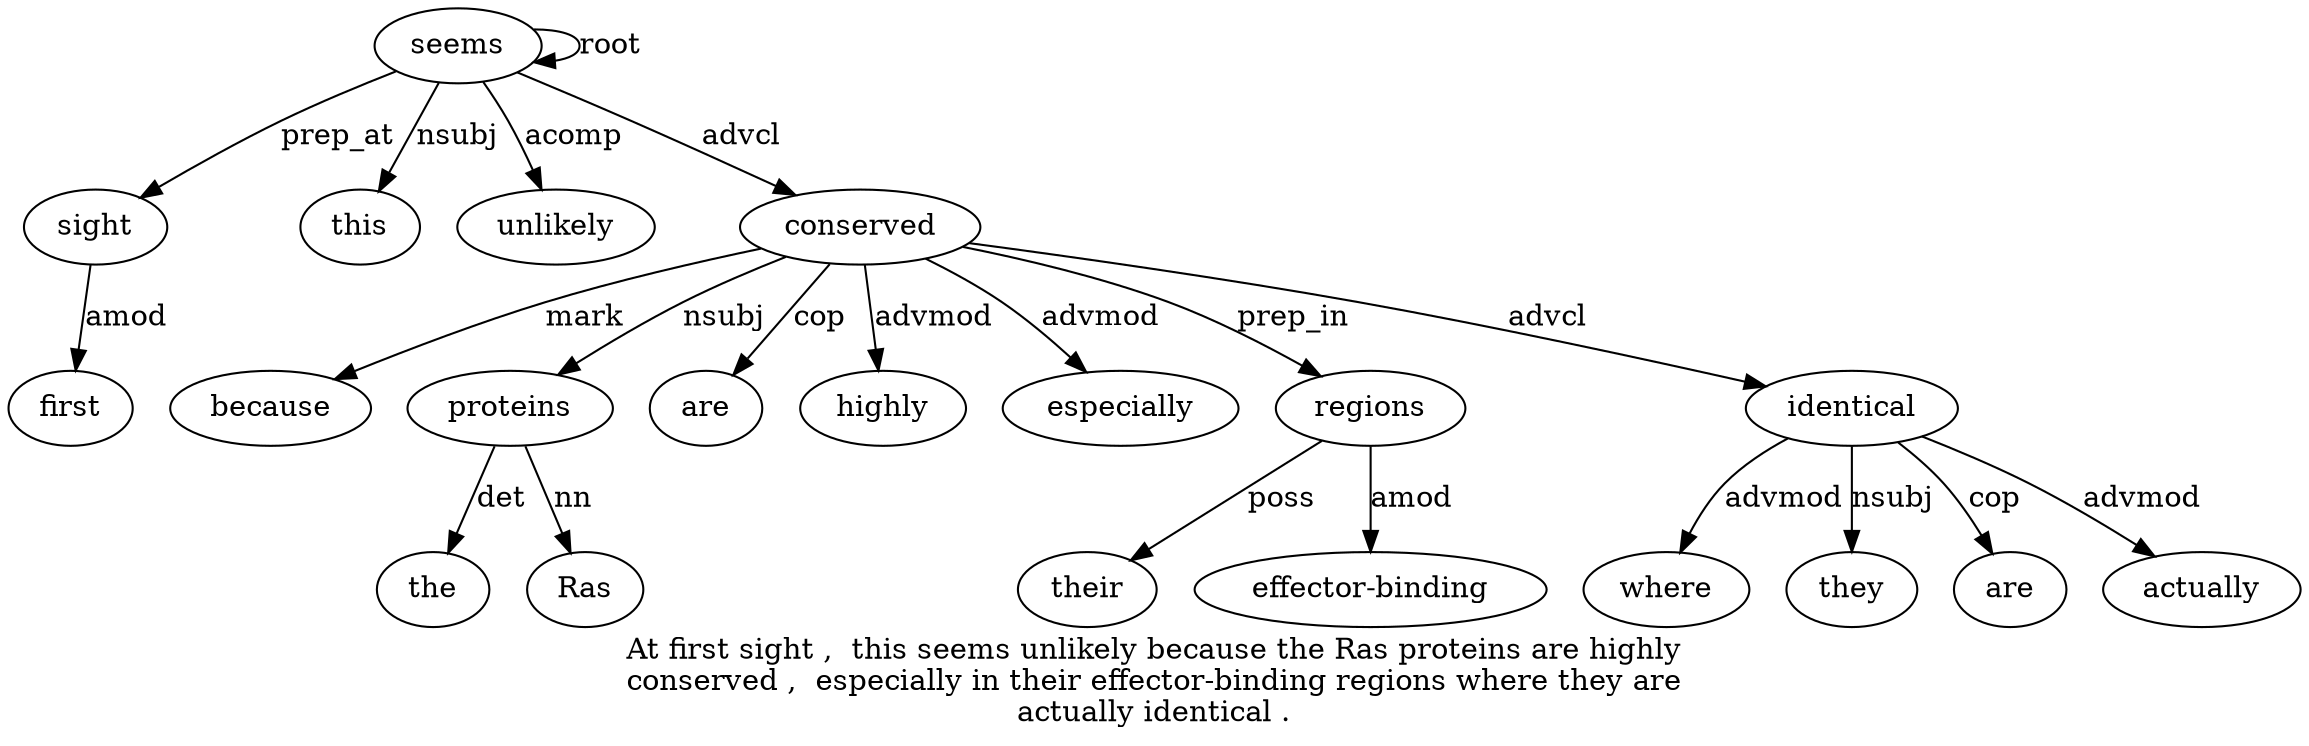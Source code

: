 digraph "At first sight ,  this seems unlikely because the Ras proteins are highly conserved ,  especially in their effector-binding regions where they are actually identical ." {
label="At first sight ,  this seems unlikely because the Ras proteins are highly
conserved ,  especially in their effector-binding regions where they are
actually identical .";
sight3 [style=filled, fillcolor=white, label=sight];
first2 [style=filled, fillcolor=white, label=first];
sight3 -> first2  [label=amod];
seems6 [style=filled, fillcolor=white, label=seems];
seems6 -> sight3  [label=prep_at];
this5 [style=filled, fillcolor=white, label=this];
seems6 -> this5  [label=nsubj];
seems6 -> seems6  [label=root];
unlikely7 [style=filled, fillcolor=white, label=unlikely];
seems6 -> unlikely7  [label=acomp];
conserved14 [style=filled, fillcolor=white, label=conserved];
because8 [style=filled, fillcolor=white, label=because];
conserved14 -> because8  [label=mark];
proteins11 [style=filled, fillcolor=white, label=proteins];
the9 [style=filled, fillcolor=white, label=the];
proteins11 -> the9  [label=det];
Ras10 [style=filled, fillcolor=white, label=Ras];
proteins11 -> Ras10  [label=nn];
conserved14 -> proteins11  [label=nsubj];
are12 [style=filled, fillcolor=white, label=are];
conserved14 -> are12  [label=cop];
highly13 [style=filled, fillcolor=white, label=highly];
conserved14 -> highly13  [label=advmod];
seems6 -> conserved14  [label=advcl];
especially16 [style=filled, fillcolor=white, label=especially];
conserved14 -> especially16  [label=advmod];
regions20 [style=filled, fillcolor=white, label=regions];
their18 [style=filled, fillcolor=white, label=their];
regions20 -> their18  [label=poss];
"effector-binding19" [style=filled, fillcolor=white, label="effector-binding"];
regions20 -> "effector-binding19"  [label=amod];
conserved14 -> regions20  [label=prep_in];
identical25 [style=filled, fillcolor=white, label=identical];
where21 [style=filled, fillcolor=white, label=where];
identical25 -> where21  [label=advmod];
they22 [style=filled, fillcolor=white, label=they];
identical25 -> they22  [label=nsubj];
are23 [style=filled, fillcolor=white, label=are];
identical25 -> are23  [label=cop];
actually24 [style=filled, fillcolor=white, label=actually];
identical25 -> actually24  [label=advmod];
conserved14 -> identical25  [label=advcl];
}
